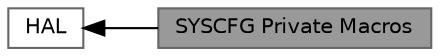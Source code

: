 digraph "SYSCFG Private Macros"
{
 // LATEX_PDF_SIZE
  bgcolor="transparent";
  edge [fontname=Helvetica,fontsize=10,labelfontname=Helvetica,labelfontsize=10];
  node [fontname=Helvetica,fontsize=10,shape=box,height=0.2,width=0.4];
  rankdir=LR;
  Node2 [label="HAL",height=0.2,width=0.4,color="grey40", fillcolor="white", style="filled",URL="$group___h_a_l.html",tooltip="HAL module driver."];
  Node1 [label="SYSCFG Private Macros",height=0.2,width=0.4,color="gray40", fillcolor="grey60", style="filled", fontcolor="black",tooltip=" "];
  Node2->Node1 [shape=plaintext, dir="back", style="solid"];
}
